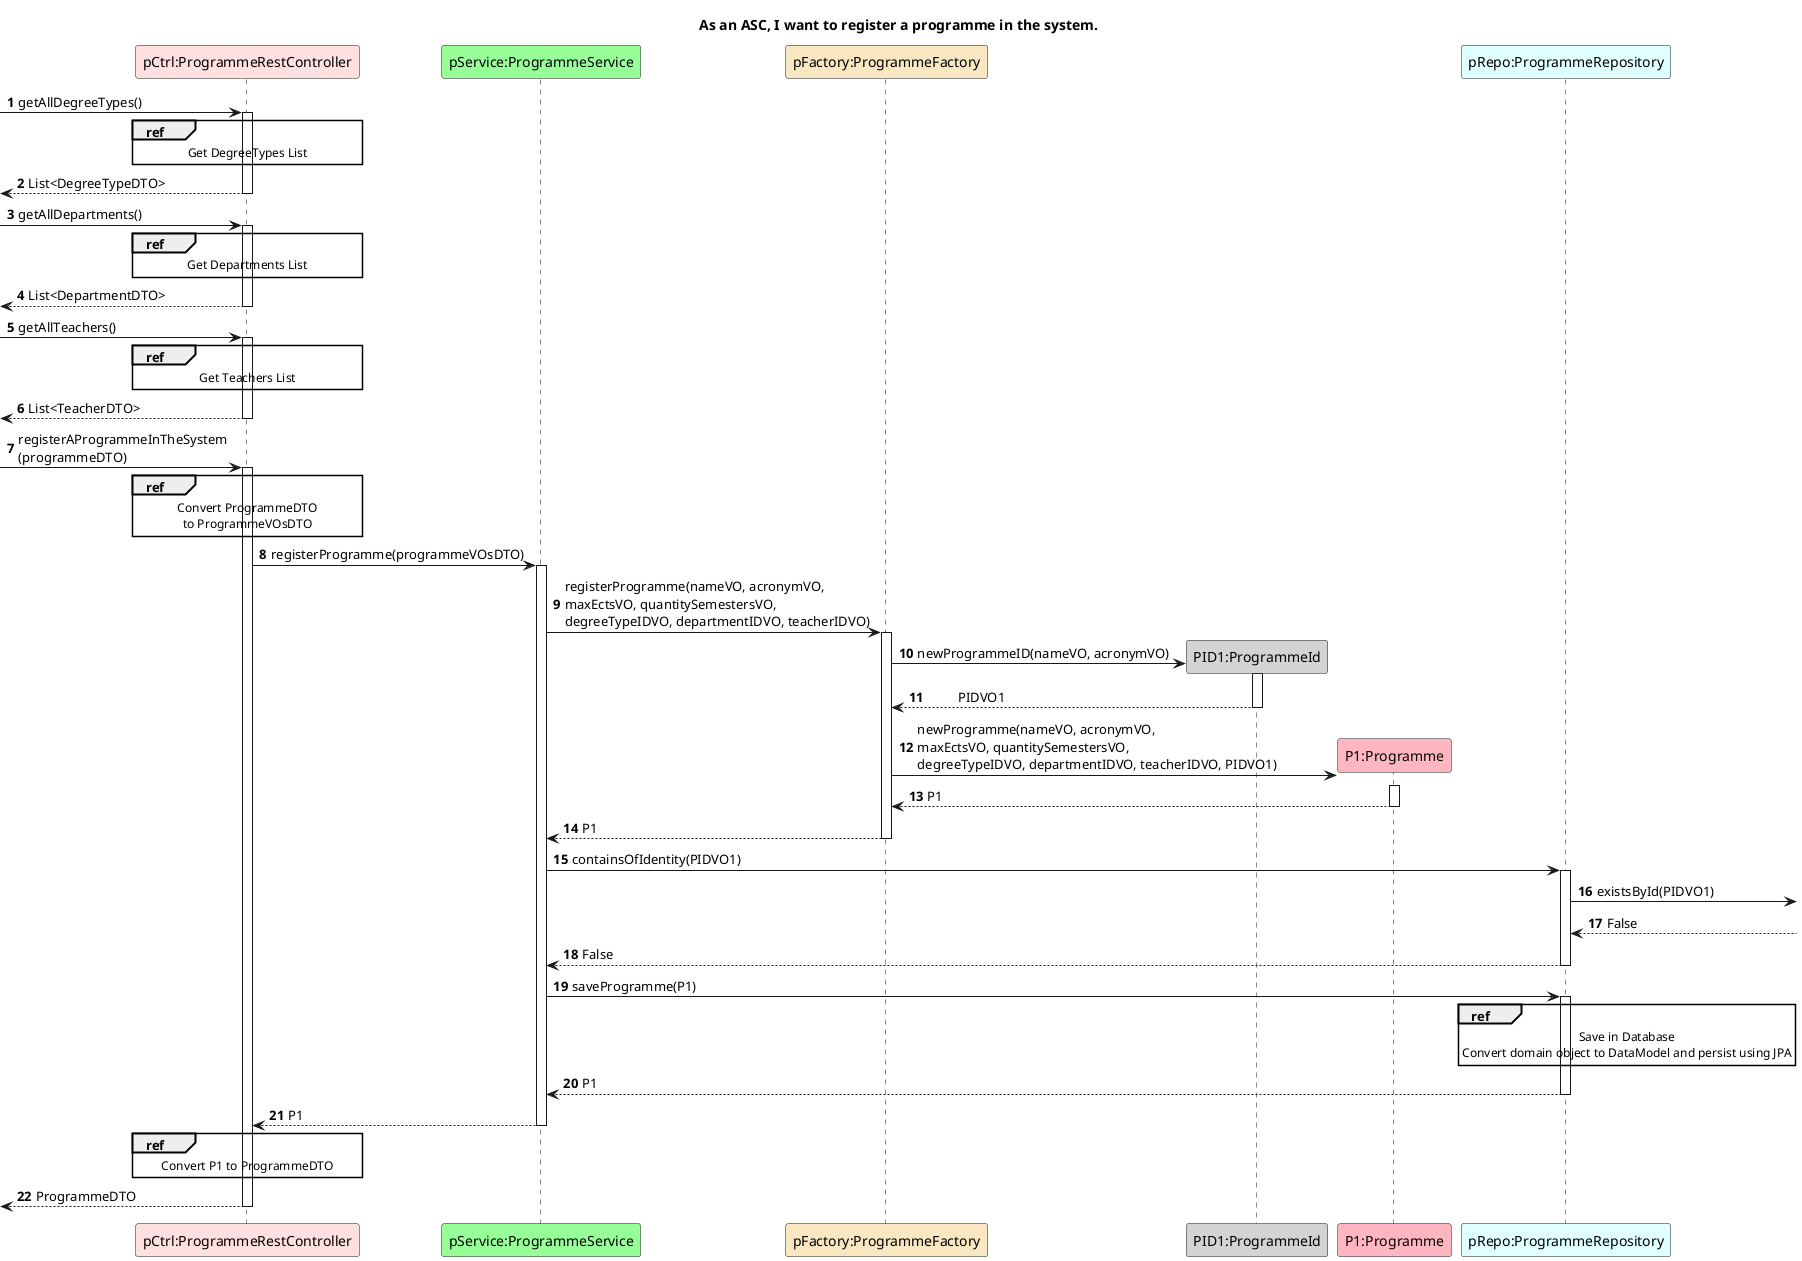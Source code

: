 @startuml
autonumber

title As an ASC, I want to register a programme in the system.


participant "pCtrl:ProgrammeRestController" as C #implementation
participant "pService:ProgrammeService" as PS #physical
participant "pFactory:ProgrammeFactory" as PF #strategy
participant "PID1:ProgrammeId" as PID #lightgrey
participant "P1:Programme" as P #lightpink
participant "pRepo:ProgrammeRepository" as PR #lightcyan



 -> C ++: getAllDegreeTypes()

ref over C
          Get DegreeTypes List
end ref

 <-- C --: List<DegreeTypeDTO>

 -> C ++: getAllDepartments()

ref over C
          Get Departments List
end ref

 <-- C --: List<DepartmentDTO>

 -> C ++: getAllTeachers()

ref over C
          Get Teachers List
end ref

<-- C --: List<TeacherDTO>

 -> C ++: registerAProgrammeInTheSystem \n(programmeDTO)

ref over C
    Convert ProgrammeDTO
    to ProgrammeVOsDTO
end ref

C -> PS ++: registerProgramme(programmeVOsDTO)

PS -> PF ++: registerProgramme(nameVO, acronymVO, \nmaxEctsVO, quantitySemestersVO, \ndegreeTypeIDVO, departmentIDVO, teacherIDVO)

PF -> PID **: newProgrammeID(nameVO, acronymVO)
activate PID
PID --> PF --: \t PIDVO1
PF -> P **: newProgramme(nameVO, acronymVO, \nmaxEctsVO, quantitySemestersVO, \ndegreeTypeIDVO, departmentIDVO, teacherIDVO, PIDVO1)
activate P

P --> PF --: P1
PF --> PS --: P1

PS -> PR++ :containsOfIdentity(PIDVO1)
PR -> : existsById(PIDVO1)
PR <-- : False
PR --> PS-- : False
PS -> PR ++: saveProgramme(P1)

ref over PR
    Save in Database
    Convert domain object to DataModel and persist using JPA
end ref

PR --> PS --: P1

PS --> C --: P1

ref over C
    Convert P1 to ProgrammeDTO
end ref

<-- C--: ProgrammeDTO

@enduml